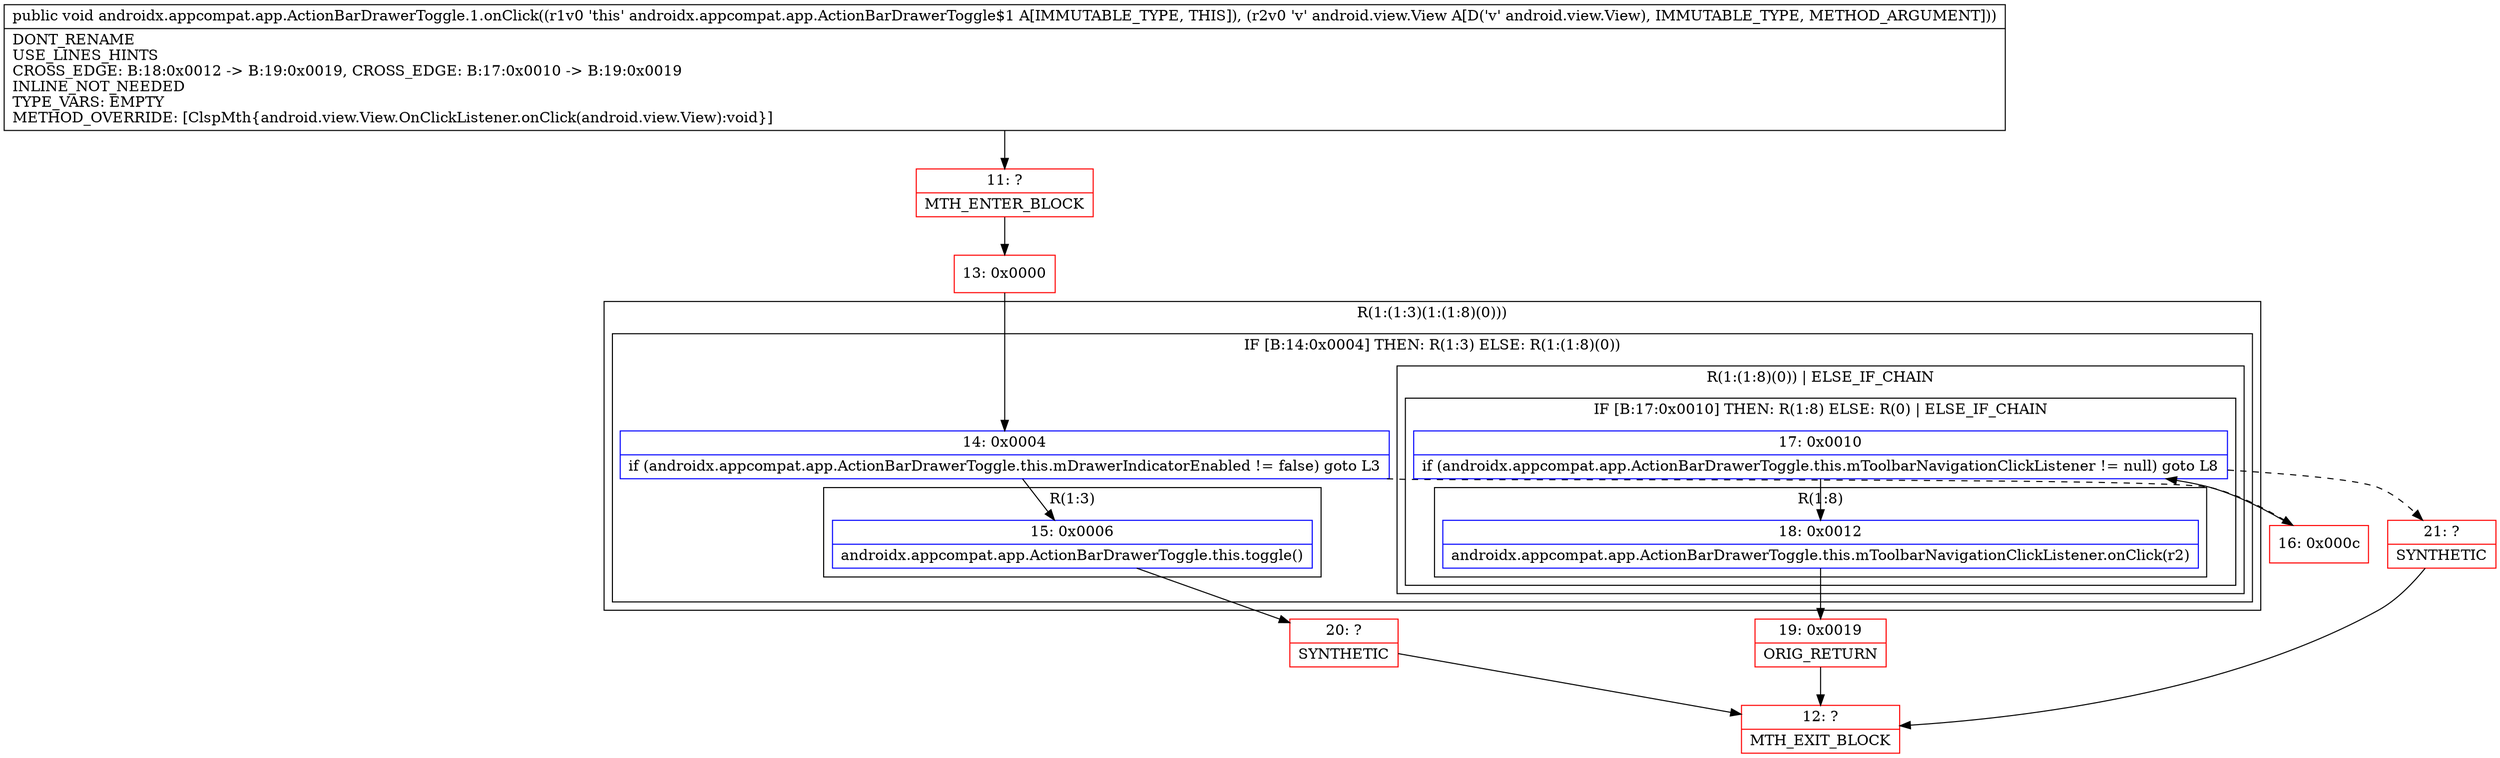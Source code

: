 digraph "CFG forandroidx.appcompat.app.ActionBarDrawerToggle.1.onClick(Landroid\/view\/View;)V" {
subgraph cluster_Region_53860629 {
label = "R(1:(1:3)(1:(1:8)(0)))";
node [shape=record,color=blue];
subgraph cluster_IfRegion_889580838 {
label = "IF [B:14:0x0004] THEN: R(1:3) ELSE: R(1:(1:8)(0))";
node [shape=record,color=blue];
Node_14 [shape=record,label="{14\:\ 0x0004|if (androidx.appcompat.app.ActionBarDrawerToggle.this.mDrawerIndicatorEnabled != false) goto L3\l}"];
subgraph cluster_Region_517690716 {
label = "R(1:3)";
node [shape=record,color=blue];
Node_15 [shape=record,label="{15\:\ 0x0006|androidx.appcompat.app.ActionBarDrawerToggle.this.toggle()\l}"];
}
subgraph cluster_Region_1077591830 {
label = "R(1:(1:8)(0)) | ELSE_IF_CHAIN\l";
node [shape=record,color=blue];
subgraph cluster_IfRegion_1844063093 {
label = "IF [B:17:0x0010] THEN: R(1:8) ELSE: R(0) | ELSE_IF_CHAIN\l";
node [shape=record,color=blue];
Node_17 [shape=record,label="{17\:\ 0x0010|if (androidx.appcompat.app.ActionBarDrawerToggle.this.mToolbarNavigationClickListener != null) goto L8\l}"];
subgraph cluster_Region_2006746931 {
label = "R(1:8)";
node [shape=record,color=blue];
Node_18 [shape=record,label="{18\:\ 0x0012|androidx.appcompat.app.ActionBarDrawerToggle.this.mToolbarNavigationClickListener.onClick(r2)\l}"];
}
subgraph cluster_Region_858348841 {
label = "R(0)";
node [shape=record,color=blue];
}
}
}
}
}
Node_11 [shape=record,color=red,label="{11\:\ ?|MTH_ENTER_BLOCK\l}"];
Node_13 [shape=record,color=red,label="{13\:\ 0x0000}"];
Node_20 [shape=record,color=red,label="{20\:\ ?|SYNTHETIC\l}"];
Node_12 [shape=record,color=red,label="{12\:\ ?|MTH_EXIT_BLOCK\l}"];
Node_16 [shape=record,color=red,label="{16\:\ 0x000c}"];
Node_19 [shape=record,color=red,label="{19\:\ 0x0019|ORIG_RETURN\l}"];
Node_21 [shape=record,color=red,label="{21\:\ ?|SYNTHETIC\l}"];
MethodNode[shape=record,label="{public void androidx.appcompat.app.ActionBarDrawerToggle.1.onClick((r1v0 'this' androidx.appcompat.app.ActionBarDrawerToggle$1 A[IMMUTABLE_TYPE, THIS]), (r2v0 'v' android.view.View A[D('v' android.view.View), IMMUTABLE_TYPE, METHOD_ARGUMENT]))  | DONT_RENAME\lUSE_LINES_HINTS\lCROSS_EDGE: B:18:0x0012 \-\> B:19:0x0019, CROSS_EDGE: B:17:0x0010 \-\> B:19:0x0019\lINLINE_NOT_NEEDED\lTYPE_VARS: EMPTY\lMETHOD_OVERRIDE: [ClspMth\{android.view.View.OnClickListener.onClick(android.view.View):void\}]\l}"];
MethodNode -> Node_11;Node_14 -> Node_15;
Node_14 -> Node_16[style=dashed];
Node_15 -> Node_20;
Node_17 -> Node_18;
Node_17 -> Node_21[style=dashed];
Node_18 -> Node_19;
Node_11 -> Node_13;
Node_13 -> Node_14;
Node_20 -> Node_12;
Node_16 -> Node_17;
Node_19 -> Node_12;
Node_21 -> Node_12;
}

